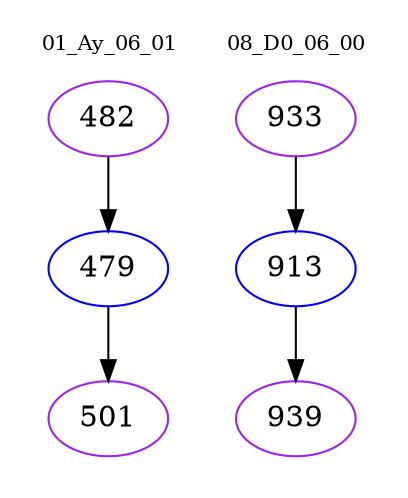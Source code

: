 digraph{
subgraph cluster_0 {
color = white
label = "01_Ay_06_01";
fontsize=10;
T0_482 [label="482", color="purple"]
T0_482 -> T0_479 [color="black"]
T0_479 [label="479", color="blue"]
T0_479 -> T0_501 [color="black"]
T0_501 [label="501", color="purple"]
}
subgraph cluster_1 {
color = white
label = "08_D0_06_00";
fontsize=10;
T1_933 [label="933", color="purple"]
T1_933 -> T1_913 [color="black"]
T1_913 [label="913", color="blue"]
T1_913 -> T1_939 [color="black"]
T1_939 [label="939", color="purple"]
}
}
